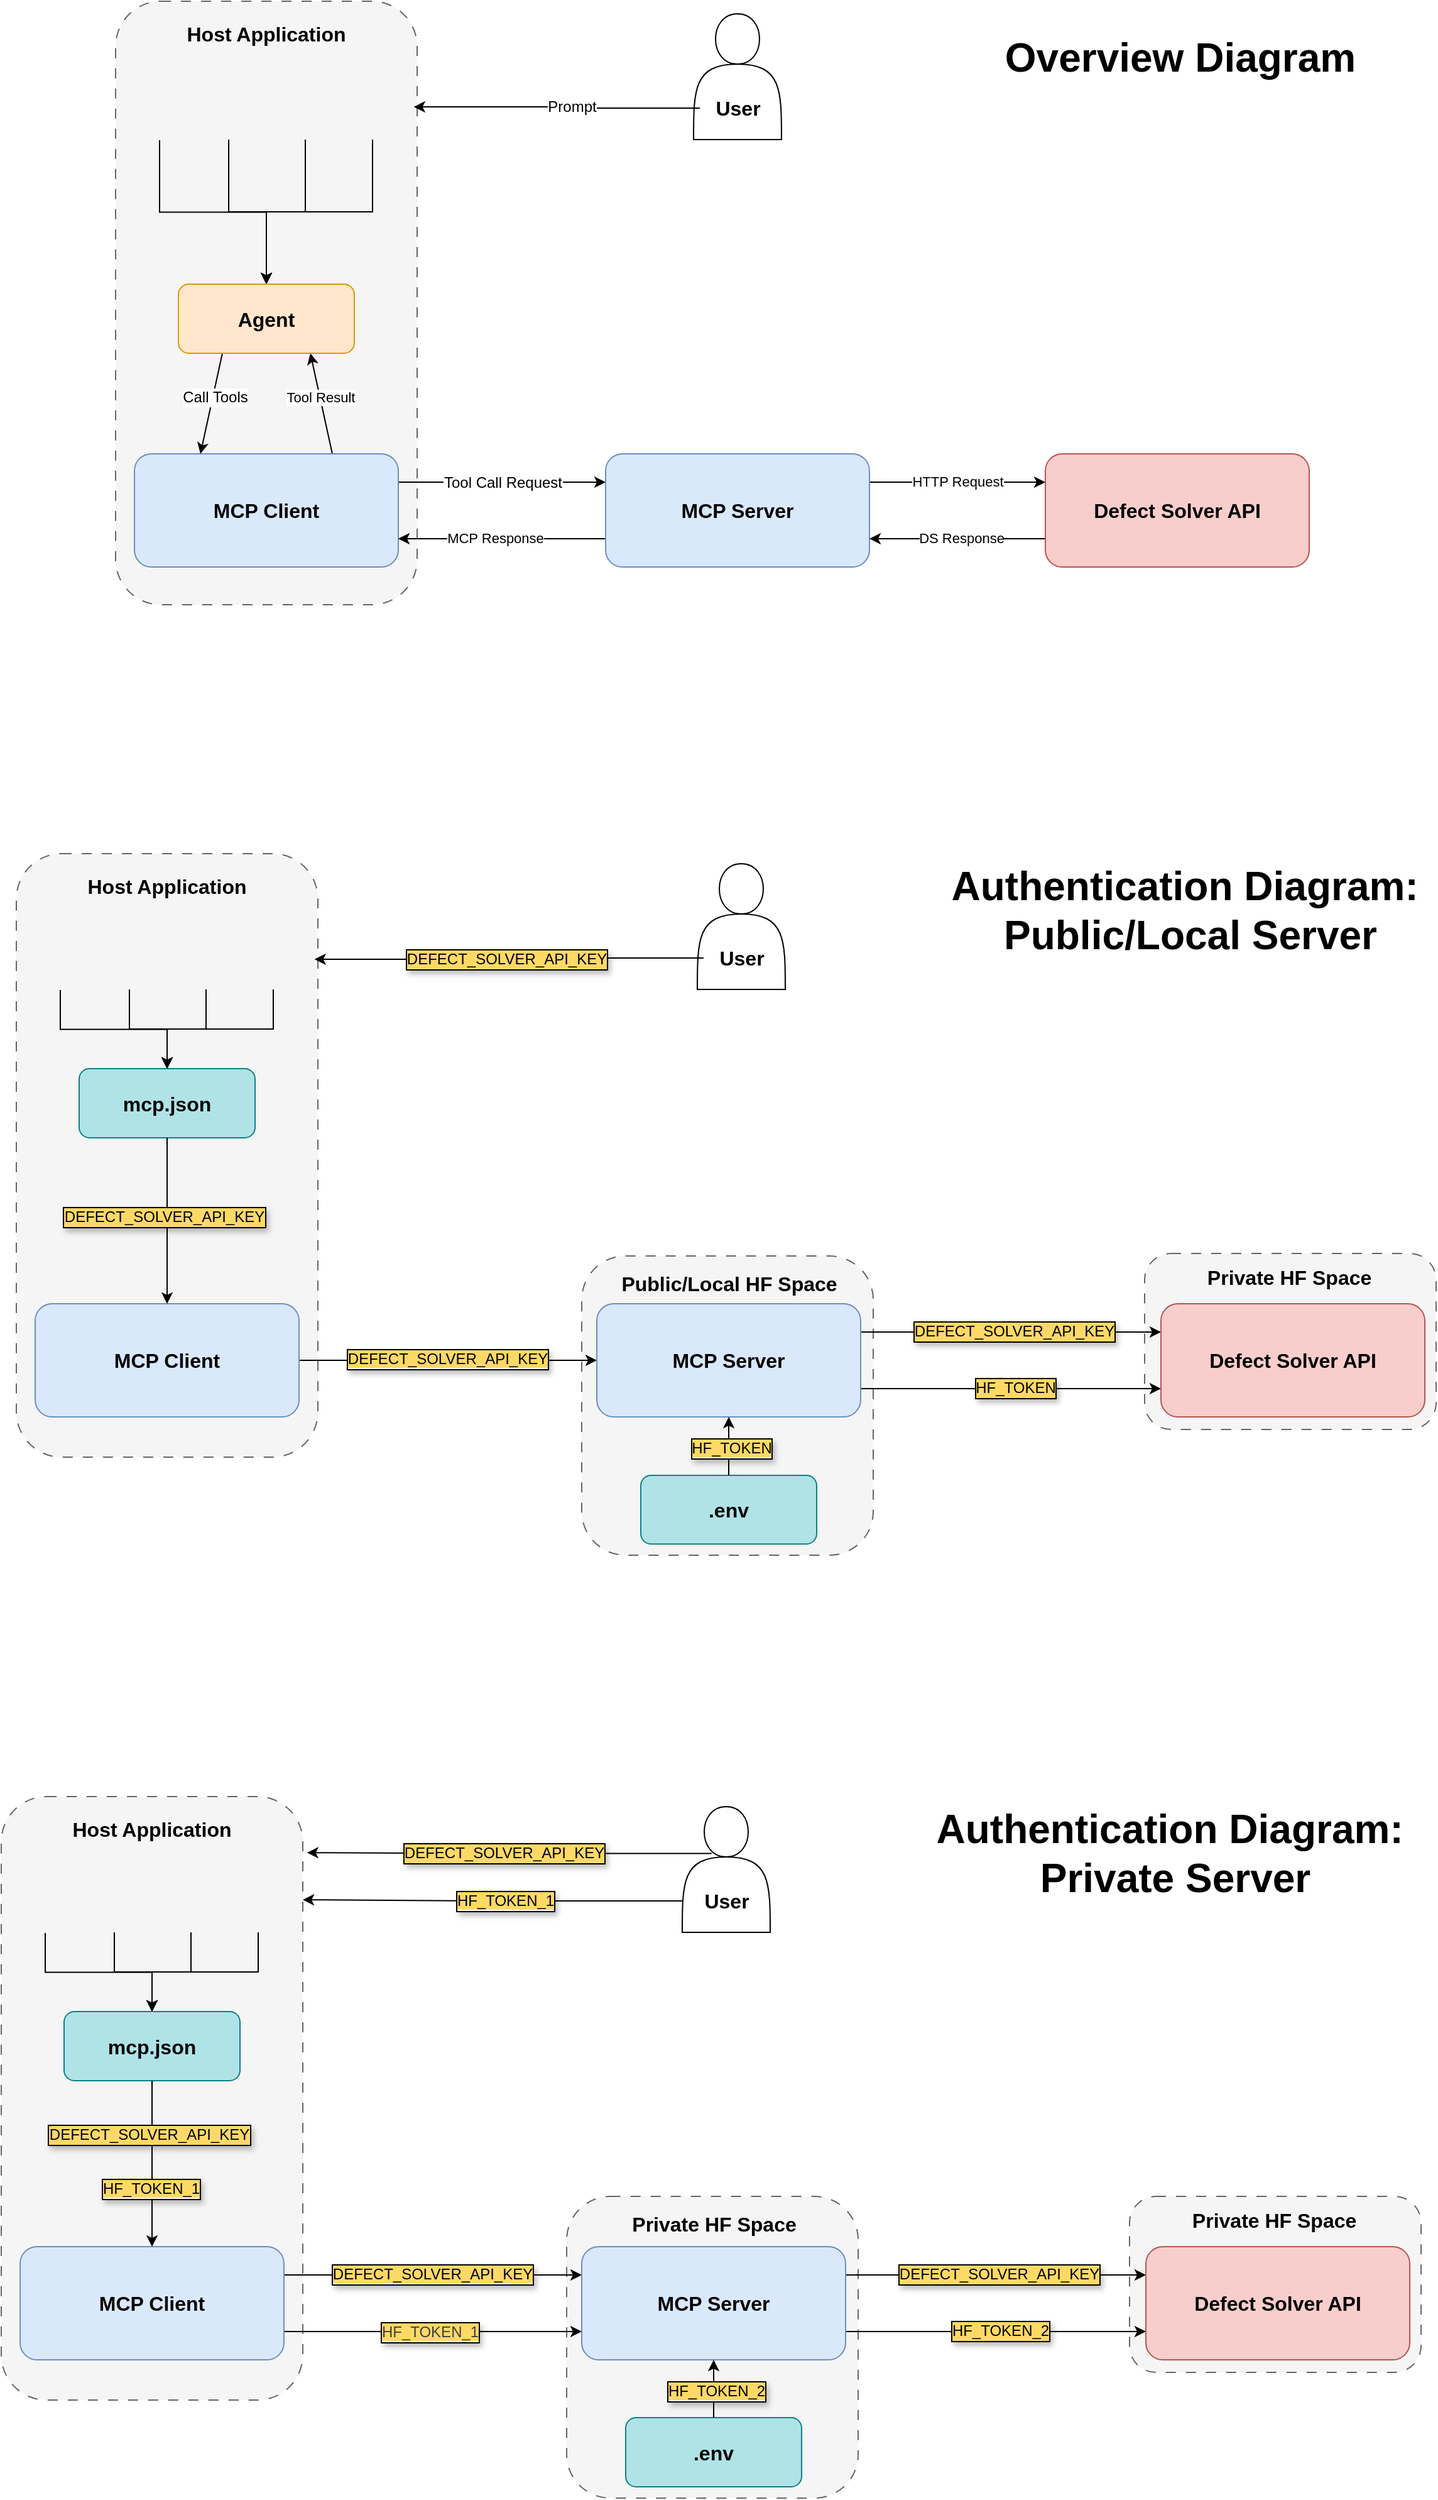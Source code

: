 <mxfile>
    <diagram name="diagrams" id="KkIUwzJUt7jI7OvIfWEn">
        <mxGraphModel dx="1822" dy="951" grid="1" gridSize="10" guides="1" tooltips="1" connect="1" arrows="1" fold="1" page="1" pageScale="1" pageWidth="1169" pageHeight="1654" math="0" shadow="0">
            <root>
                <mxCell id="0"/>
                <mxCell id="1" parent="0"/>
                <mxCell id="kWsxFJqBNulunxzT2DrX-95" value="" style="group" parent="1" vertex="1" connectable="0">
                    <mxGeometry x="930" y="1008" width="232" height="140" as="geometry"/>
                </mxCell>
                <mxCell id="kWsxFJqBNulunxzT2DrX-96" value="" style="rounded=1;whiteSpace=wrap;html=1;fillColor=#f5f5f5;fontColor=#333333;strokeColor=#666666;dashed=1;dashPattern=8 8;" parent="kWsxFJqBNulunxzT2DrX-95" vertex="1">
                    <mxGeometry width="232" height="140" as="geometry"/>
                </mxCell>
                <mxCell id="kWsxFJqBNulunxzT2DrX-97" value="Private HF Space&amp;nbsp;" style="text;html=1;align=center;verticalAlign=middle;resizable=0;points=[];autosize=1;strokeColor=none;fillColor=none;fontStyle=1;fontSize=16;" parent="kWsxFJqBNulunxzT2DrX-95" vertex="1">
                    <mxGeometry x="42" y="4" width="150" height="30" as="geometry"/>
                </mxCell>
                <mxCell id="kWsxFJqBNulunxzT2DrX-94" value="" style="group" parent="1" vertex="1" connectable="0">
                    <mxGeometry x="482" y="1010" width="232" height="238" as="geometry"/>
                </mxCell>
                <mxCell id="kWsxFJqBNulunxzT2DrX-91" value="" style="rounded=1;whiteSpace=wrap;html=1;fillColor=#f5f5f5;fontColor=#333333;strokeColor=#666666;dashed=1;dashPattern=8 8;" parent="kWsxFJqBNulunxzT2DrX-94" vertex="1">
                    <mxGeometry width="232" height="238" as="geometry"/>
                </mxCell>
                <mxCell id="kWsxFJqBNulunxzT2DrX-93" value="Public/Local HF Space" style="text;html=1;align=center;verticalAlign=middle;resizable=0;points=[];autosize=1;strokeColor=none;fillColor=none;fontStyle=1;fontSize=16;" parent="kWsxFJqBNulunxzT2DrX-94" vertex="1">
                    <mxGeometry x="22" y="6.8" width="190" height="30" as="geometry"/>
                </mxCell>
                <mxCell id="kWsxFJqBNulunxzT2DrX-98" value="&lt;b&gt;&lt;font&gt;.env&lt;/font&gt;&lt;/b&gt;" style="rounded=1;whiteSpace=wrap;html=1;fontSize=16;fillColor=#b0e3e6;strokeColor=#0e8088;" parent="kWsxFJqBNulunxzT2DrX-94" vertex="1">
                    <mxGeometry x="47" y="174.533" width="140" height="54.542" as="geometry"/>
                </mxCell>
                <mxCell id="kWsxFJqBNulunxzT2DrX-41" value="" style="group" parent="1" vertex="1" connectable="0">
                    <mxGeometry x="111" y="12" width="240" height="480" as="geometry"/>
                </mxCell>
                <mxCell id="kWsxFJqBNulunxzT2DrX-6" value="" style="rounded=1;whiteSpace=wrap;html=1;fillColor=#f5f5f5;fontColor=#333333;strokeColor=#666666;dashed=1;dashPattern=8 8;" parent="kWsxFJqBNulunxzT2DrX-41" vertex="1">
                    <mxGeometry width="240" height="480" as="geometry"/>
                </mxCell>
                <mxCell id="kWsxFJqBNulunxzT2DrX-7" value="&lt;b style=&quot;forced-color-adjust: none; color: rgb(0, 0, 0); font-family: Helvetica; font-size: 12px; font-style: normal; font-variant-ligatures: normal; font-variant-caps: normal; letter-spacing: normal; orphans: 2; text-indent: 0px; text-transform: none; widows: 2; word-spacing: 0px; -webkit-text-stroke-width: 0px; white-space: normal; text-decoration-thickness: initial; text-decoration-style: initial; text-decoration-color: initial;&quot;&gt;&lt;font style=&quot;forced-color-adjust: none; font-size: 16px;&quot;&gt;Host Application&lt;/font&gt;&lt;/b&gt;" style="text;whiteSpace=wrap;html=1;align=center;" parent="kWsxFJqBNulunxzT2DrX-41" vertex="1">
                    <mxGeometry x="40" y="10" width="160" height="40" as="geometry"/>
                </mxCell>
                <mxCell id="kWsxFJqBNulunxzT2DrX-29" style="edgeStyle=orthogonalEdgeStyle;rounded=0;orthogonalLoop=1;jettySize=auto;html=1;exitX=1;exitY=0.25;exitDx=0;exitDy=0;entryX=0;entryY=0.25;entryDx=0;entryDy=0;" parent="1" source="kWsxFJqBNulunxzT2DrX-1" target="kWsxFJqBNulunxzT2DrX-4" edge="1">
                    <mxGeometry relative="1" as="geometry">
                        <mxPoint x="335" y="417" as="sourcePoint"/>
                        <mxPoint x="500" y="417" as="targetPoint"/>
                    </mxGeometry>
                </mxCell>
                <mxCell id="kWsxFJqBNulunxzT2DrX-30" value="Tool Call Request" style="edgeLabel;html=1;align=center;verticalAlign=middle;resizable=0;points=[];fontSize=12;" parent="kWsxFJqBNulunxzT2DrX-29" vertex="1" connectable="0">
                    <mxGeometry x="-0.386" relative="1" as="geometry">
                        <mxPoint x="32" as="offset"/>
                    </mxGeometry>
                </mxCell>
                <mxCell id="kWsxFJqBNulunxzT2DrX-44" style="rounded=0;orthogonalLoop=1;jettySize=auto;html=1;exitX=0.75;exitY=0;exitDx=0;exitDy=0;entryX=0.75;entryY=1;entryDx=0;entryDy=0;" parent="1" source="kWsxFJqBNulunxzT2DrX-1" target="kWsxFJqBNulunxzT2DrX-17" edge="1">
                    <mxGeometry relative="1" as="geometry"/>
                </mxCell>
                <mxCell id="kWsxFJqBNulunxzT2DrX-45" value="Tool Result" style="edgeLabel;html=1;align=center;verticalAlign=middle;resizable=0;points=[];" parent="kWsxFJqBNulunxzT2DrX-44" vertex="1" connectable="0">
                    <mxGeometry x="0.126" relative="1" as="geometry">
                        <mxPoint as="offset"/>
                    </mxGeometry>
                </mxCell>
                <mxCell id="kWsxFJqBNulunxzT2DrX-1" value="&lt;b&gt;&lt;font&gt;MCP Client&lt;/font&gt;&lt;/b&gt;" style="rounded=1;whiteSpace=wrap;html=1;fontSize=16;fillColor=#dae8fc;strokeColor=#6c8ebf;" parent="1" vertex="1">
                    <mxGeometry x="126" y="372" width="210" height="90" as="geometry"/>
                </mxCell>
                <mxCell id="kWsxFJqBNulunxzT2DrX-31" style="edgeStyle=orthogonalEdgeStyle;rounded=0;orthogonalLoop=1;jettySize=auto;html=1;exitX=1;exitY=0.25;exitDx=0;exitDy=0;entryX=0;entryY=0.25;entryDx=0;entryDy=0;" parent="1" source="kWsxFJqBNulunxzT2DrX-4" target="kWsxFJqBNulunxzT2DrX-5" edge="1">
                    <mxGeometry relative="1" as="geometry"/>
                </mxCell>
                <mxCell id="kWsxFJqBNulunxzT2DrX-32" value="HTTP Request" style="edgeLabel;html=1;align=center;verticalAlign=middle;resizable=0;points=[];" parent="kWsxFJqBNulunxzT2DrX-31" vertex="1" connectable="0">
                    <mxGeometry x="-0.42" y="-3" relative="1" as="geometry">
                        <mxPoint x="29" y="-4" as="offset"/>
                    </mxGeometry>
                </mxCell>
                <mxCell id="kWsxFJqBNulunxzT2DrX-35" style="edgeStyle=orthogonalEdgeStyle;rounded=0;orthogonalLoop=1;jettySize=auto;html=1;exitX=0;exitY=0.75;exitDx=0;exitDy=0;entryX=1;entryY=0.75;entryDx=0;entryDy=0;" parent="1" source="kWsxFJqBNulunxzT2DrX-4" target="kWsxFJqBNulunxzT2DrX-1" edge="1">
                    <mxGeometry relative="1" as="geometry"/>
                </mxCell>
                <mxCell id="kWsxFJqBNulunxzT2DrX-36" value="MCP Response" style="edgeLabel;html=1;align=center;verticalAlign=middle;resizable=0;points=[];" parent="kWsxFJqBNulunxzT2DrX-35" vertex="1" connectable="0">
                    <mxGeometry x="0.402" y="-1" relative="1" as="geometry">
                        <mxPoint x="27" as="offset"/>
                    </mxGeometry>
                </mxCell>
                <mxCell id="kWsxFJqBNulunxzT2DrX-4" value="&lt;font&gt;&lt;b&gt;MCP Server&lt;/b&gt;&lt;/font&gt;" style="rounded=1;whiteSpace=wrap;html=1;fontSize=16;fillColor=#dae8fc;strokeColor=#6c8ebf;" parent="1" vertex="1">
                    <mxGeometry x="501" y="372" width="210" height="90" as="geometry"/>
                </mxCell>
                <mxCell id="kWsxFJqBNulunxzT2DrX-33" style="edgeStyle=orthogonalEdgeStyle;rounded=0;orthogonalLoop=1;jettySize=auto;html=1;exitX=0;exitY=0.75;exitDx=0;exitDy=0;entryX=1;entryY=0.75;entryDx=0;entryDy=0;" parent="1" source="kWsxFJqBNulunxzT2DrX-5" target="kWsxFJqBNulunxzT2DrX-4" edge="1">
                    <mxGeometry relative="1" as="geometry"/>
                </mxCell>
                <mxCell id="kWsxFJqBNulunxzT2DrX-34" value="DS Response" style="edgeLabel;html=1;align=center;verticalAlign=middle;resizable=0;points=[];" parent="kWsxFJqBNulunxzT2DrX-33" vertex="1" connectable="0">
                    <mxGeometry x="0.422" y="2" relative="1" as="geometry">
                        <mxPoint x="32" y="-3" as="offset"/>
                    </mxGeometry>
                </mxCell>
                <mxCell id="kWsxFJqBNulunxzT2DrX-5" value="&lt;font&gt;&lt;b&gt;Defect Solver API&lt;/b&gt;&lt;/font&gt;" style="rounded=1;whiteSpace=wrap;html=1;fontSize=16;fillColor=#f8cecc;strokeColor=#b85450;" parent="1" vertex="1">
                    <mxGeometry x="851" y="372" width="210" height="90" as="geometry"/>
                </mxCell>
                <mxCell id="kWsxFJqBNulunxzT2DrX-26" style="edgeStyle=orthogonalEdgeStyle;rounded=0;orthogonalLoop=1;jettySize=auto;html=1;entryX=0.5;entryY=0;entryDx=0;entryDy=0;" parent="1" source="kWsxFJqBNulunxzT2DrX-8" target="kWsxFJqBNulunxzT2DrX-17" edge="1">
                    <mxGeometry relative="1" as="geometry"/>
                </mxCell>
                <mxCell id="kWsxFJqBNulunxzT2DrX-8" value="" style="shape=image;verticalLabelPosition=bottom;labelBackgroundColor=default;verticalAlign=top;aspect=fixed;imageAspect=0;image=https://upload.wikimedia.org/wikipedia/commons/thumb/9/9a/Visual_Studio_Code_1.35_icon.svg/1200px-Visual_Studio_Code_1.35_icon.svg.png;" parent="1" vertex="1">
                    <mxGeometry x="181" y="82" width="40" height="40" as="geometry"/>
                </mxCell>
                <mxCell id="kWsxFJqBNulunxzT2DrX-25" style="edgeStyle=orthogonalEdgeStyle;rounded=0;orthogonalLoop=1;jettySize=auto;html=1;exitX=0.5;exitY=1;exitDx=0;exitDy=0;entryX=0.5;entryY=0;entryDx=0;entryDy=0;" parent="1" source="kWsxFJqBNulunxzT2DrX-10" target="kWsxFJqBNulunxzT2DrX-17" edge="1">
                    <mxGeometry relative="1" as="geometry"/>
                </mxCell>
                <mxCell id="kWsxFJqBNulunxzT2DrX-10" value="" style="shape=image;verticalLabelPosition=bottom;labelBackgroundColor=default;verticalAlign=top;aspect=fixed;imageAspect=0;image=https://uxwing.com/wp-content/themes/uxwing/download/brands-and-social-media/claude-ai-icon.png;" parent="1" vertex="1">
                    <mxGeometry x="241" y="80" width="42" height="42" as="geometry"/>
                </mxCell>
                <mxCell id="kWsxFJqBNulunxzT2DrX-24" style="edgeStyle=orthogonalEdgeStyle;rounded=0;orthogonalLoop=1;jettySize=auto;html=1;exitX=0.5;exitY=1;exitDx=0;exitDy=0;" parent="1" source="kWsxFJqBNulunxzT2DrX-11" target="kWsxFJqBNulunxzT2DrX-17" edge="1">
                    <mxGeometry relative="1" as="geometry"/>
                </mxCell>
                <mxCell id="kWsxFJqBNulunxzT2DrX-11" value="" style="shape=image;verticalLabelPosition=bottom;labelBackgroundColor=default;verticalAlign=top;aspect=fixed;imageAspect=0;image=https://upload.wikimedia.org/wikipedia/commons/thumb/9/9c/IntelliJ_IDEA_Icon.svg/800px-IntelliJ_IDEA_Icon.svg.png;" parent="1" vertex="1">
                    <mxGeometry x="126" y="82.5" width="40" height="40" as="geometry"/>
                </mxCell>
                <mxCell id="kWsxFJqBNulunxzT2DrX-23" style="edgeStyle=orthogonalEdgeStyle;rounded=0;orthogonalLoop=1;jettySize=auto;html=1;exitX=0.5;exitY=1;exitDx=0;exitDy=0;entryX=0.5;entryY=0;entryDx=0;entryDy=0;" parent="1" source="kWsxFJqBNulunxzT2DrX-15" target="kWsxFJqBNulunxzT2DrX-17" edge="1">
                    <mxGeometry relative="1" as="geometry"/>
                </mxCell>
                <mxCell id="kWsxFJqBNulunxzT2DrX-15" value="" style="shape=image;verticalLabelPosition=bottom;labelBackgroundColor=default;verticalAlign=top;aspect=fixed;imageAspect=0;image=https://windsurf.com/favicon_270.png;" parent="1" vertex="1">
                    <mxGeometry x="293" y="77" width="45" height="45" as="geometry"/>
                </mxCell>
                <mxCell id="kWsxFJqBNulunxzT2DrX-27" style="rounded=0;orthogonalLoop=1;jettySize=auto;html=1;exitX=0.25;exitY=1;exitDx=0;exitDy=0;entryX=0.25;entryY=0;entryDx=0;entryDy=0;" parent="1" source="kWsxFJqBNulunxzT2DrX-17" target="kWsxFJqBNulunxzT2DrX-1" edge="1">
                    <mxGeometry relative="1" as="geometry">
                        <mxPoint x="198" y="292" as="sourcePoint"/>
                        <mxPoint x="198" y="372" as="targetPoint"/>
                    </mxGeometry>
                </mxCell>
                <mxCell id="kWsxFJqBNulunxzT2DrX-28" value="Call Tools" style="edgeLabel;html=1;align=center;verticalAlign=middle;resizable=0;points=[];fontSize=12;" parent="kWsxFJqBNulunxzT2DrX-27" vertex="1" connectable="0">
                    <mxGeometry x="-0.192" y="2" relative="1" as="geometry">
                        <mxPoint x="-1" y="2" as="offset"/>
                    </mxGeometry>
                </mxCell>
                <mxCell id="kWsxFJqBNulunxzT2DrX-17" value="&lt;b&gt;&lt;font&gt;Agent&lt;/font&gt;&lt;/b&gt;" style="rounded=1;whiteSpace=wrap;html=1;fontSize=16;fillColor=#ffe6cc;strokeColor=#d79b00;" parent="1" vertex="1">
                    <mxGeometry x="161" y="237" width="140" height="55" as="geometry"/>
                </mxCell>
                <mxCell id="kWsxFJqBNulunxzT2DrX-40" value="" style="group" parent="1" vertex="1" connectable="0">
                    <mxGeometry x="571" y="22" width="70" height="100" as="geometry"/>
                </mxCell>
                <mxCell id="kWsxFJqBNulunxzT2DrX-16" value="" style="shape=actor;whiteSpace=wrap;html=1;" parent="kWsxFJqBNulunxzT2DrX-40" vertex="1">
                    <mxGeometry width="70" height="100" as="geometry"/>
                </mxCell>
                <mxCell id="kWsxFJqBNulunxzT2DrX-37" value="User" style="text;html=1;align=center;verticalAlign=middle;resizable=0;points=[];autosize=1;strokeColor=none;fillColor=none;fontSize=16;fontStyle=1" parent="kWsxFJqBNulunxzT2DrX-40" vertex="1">
                    <mxGeometry x="5" y="60" width="60" height="30" as="geometry"/>
                </mxCell>
                <mxCell id="kWsxFJqBNulunxzT2DrX-42" style="edgeStyle=orthogonalEdgeStyle;rounded=0;orthogonalLoop=1;jettySize=auto;html=1;entryX=0.989;entryY=0.175;entryDx=0;entryDy=0;entryPerimeter=0;" parent="1" source="kWsxFJqBNulunxzT2DrX-37" target="kWsxFJqBNulunxzT2DrX-6" edge="1">
                    <mxGeometry relative="1" as="geometry"/>
                </mxCell>
                <mxCell id="kWsxFJqBNulunxzT2DrX-43" value="Prompt" style="edgeLabel;html=1;align=center;verticalAlign=middle;resizable=0;points=[];fontSize=12;" parent="kWsxFJqBNulunxzT2DrX-42" vertex="1" connectable="0">
                    <mxGeometry x="0.354" y="1" relative="1" as="geometry">
                        <mxPoint x="52" y="-1" as="offset"/>
                    </mxGeometry>
                </mxCell>
                <mxCell id="kWsxFJqBNulunxzT2DrX-48" value="&lt;span style=&quot;font-size: 32px;&quot;&gt;Overview Diagram&lt;/span&gt;" style="text;html=1;align=center;verticalAlign=middle;resizable=0;points=[];autosize=1;fontStyle=1;" parent="1" vertex="1">
                    <mxGeometry x="813" y="32" width="290" height="50" as="geometry"/>
                </mxCell>
                <mxCell id="kWsxFJqBNulunxzT2DrX-49" value="&lt;span style=&quot;font-size: 32px;&quot;&gt;Authentication&amp;nbsp;&lt;/span&gt;&lt;span style=&quot;font-size: 32px; background-color: transparent; color: light-dark(rgb(0, 0, 0), rgb(255, 255, 255));&quot;&gt;Diagram:&amp;nbsp;&lt;/span&gt;&lt;div&gt;&lt;span style=&quot;font-size: 32px; background-color: transparent; color: light-dark(rgb(0, 0, 0), rgb(255, 255, 255));&quot;&gt;Public/Local Server&lt;/span&gt;&lt;/div&gt;" style="text;html=1;align=center;verticalAlign=middle;resizable=0;points=[];autosize=1;fontStyle=1;" parent="1" vertex="1">
                    <mxGeometry x="781" y="690" width="370" height="90" as="geometry"/>
                </mxCell>
                <mxCell id="kWsxFJqBNulunxzT2DrX-50" value="" style="group;labelBorderColor=none;" parent="1" vertex="1" connectable="0">
                    <mxGeometry x="32" y="690" width="240" height="480" as="geometry"/>
                </mxCell>
                <mxCell id="kWsxFJqBNulunxzT2DrX-51" value="" style="rounded=1;whiteSpace=wrap;html=1;fillColor=#f5f5f5;fontColor=#333333;strokeColor=#666666;dashed=1;dashPattern=8 8;" parent="kWsxFJqBNulunxzT2DrX-50" vertex="1">
                    <mxGeometry width="240" height="480" as="geometry"/>
                </mxCell>
                <mxCell id="kWsxFJqBNulunxzT2DrX-52" value="&lt;b style=&quot;forced-color-adjust: none; color: rgb(0, 0, 0); font-family: Helvetica; font-size: 12px; font-style: normal; font-variant-ligatures: normal; font-variant-caps: normal; letter-spacing: normal; orphans: 2; text-indent: 0px; text-transform: none; widows: 2; word-spacing: 0px; -webkit-text-stroke-width: 0px; white-space: normal; text-decoration-thickness: initial; text-decoration-style: initial; text-decoration-color: initial;&quot;&gt;&lt;font style=&quot;forced-color-adjust: none; font-size: 16px;&quot;&gt;Host Application&lt;/font&gt;&lt;/b&gt;" style="text;whiteSpace=wrap;html=1;align=center;" parent="kWsxFJqBNulunxzT2DrX-50" vertex="1">
                    <mxGeometry x="40" y="10" width="160" height="40" as="geometry"/>
                </mxCell>
                <mxCell id="kWsxFJqBNulunxzT2DrX-76" value="&lt;b&gt;&lt;font&gt;mcp.json&lt;/font&gt;&lt;/b&gt;" style="rounded=1;whiteSpace=wrap;html=1;fontSize=16;fillColor=#b0e3e6;strokeColor=#0e8088;" parent="kWsxFJqBNulunxzT2DrX-50" vertex="1">
                    <mxGeometry x="50" y="171" width="140" height="55" as="geometry"/>
                </mxCell>
                <mxCell id="kWsxFJqBNulunxzT2DrX-84" style="edgeStyle=orthogonalEdgeStyle;rounded=0;orthogonalLoop=1;jettySize=auto;html=1;exitX=1;exitY=0.5;exitDx=0;exitDy=0;entryX=0;entryY=0.5;entryDx=0;entryDy=0;" parent="1" source="kWsxFJqBNulunxzT2DrX-57" target="kWsxFJqBNulunxzT2DrX-62" edge="1">
                    <mxGeometry relative="1" as="geometry"/>
                </mxCell>
                <mxCell id="kWsxFJqBNulunxzT2DrX-85" value="&lt;span style=&quot;font-size: 12px; background-color: rgb(255, 217, 102);&quot;&gt;DEFECT_SOLVER_API_KEY&lt;/span&gt;" style="edgeLabel;html=1;align=center;verticalAlign=middle;resizable=0;points=[];labelBorderColor=default;textShadow=1;" parent="kWsxFJqBNulunxzT2DrX-84" vertex="1" connectable="0">
                    <mxGeometry x="-0.081" y="-1" relative="1" as="geometry">
                        <mxPoint x="9" y="-2" as="offset"/>
                    </mxGeometry>
                </mxCell>
                <mxCell id="kWsxFJqBNulunxzT2DrX-57" value="&lt;b&gt;&lt;font&gt;MCP Client&lt;/font&gt;&lt;/b&gt;" style="rounded=1;whiteSpace=wrap;html=1;fontSize=16;fillColor=#dae8fc;strokeColor=#6c8ebf;" parent="1" vertex="1">
                    <mxGeometry x="47" y="1048" width="210" height="90" as="geometry"/>
                </mxCell>
                <mxCell id="kWsxFJqBNulunxzT2DrX-86" style="edgeStyle=orthogonalEdgeStyle;rounded=0;orthogonalLoop=1;jettySize=auto;html=1;exitX=1;exitY=0.25;exitDx=0;exitDy=0;entryX=0;entryY=0.25;entryDx=0;entryDy=0;" parent="1" source="kWsxFJqBNulunxzT2DrX-62" target="kWsxFJqBNulunxzT2DrX-65" edge="1">
                    <mxGeometry relative="1" as="geometry"/>
                </mxCell>
                <mxCell id="kWsxFJqBNulunxzT2DrX-90" value="DEFECT_SOLVER_API_KEY" style="edgeLabel;html=1;align=center;verticalAlign=middle;resizable=0;points=[];fontSize=12;labelBorderColor=default;textShadow=1;labelBackgroundColor=#FFD966;" parent="kWsxFJqBNulunxzT2DrX-86" vertex="1" connectable="0">
                    <mxGeometry x="-0.181" y="1" relative="1" as="geometry">
                        <mxPoint x="24" as="offset"/>
                    </mxGeometry>
                </mxCell>
                <mxCell id="kWsxFJqBNulunxzT2DrX-87" style="edgeStyle=orthogonalEdgeStyle;rounded=0;orthogonalLoop=1;jettySize=auto;html=1;exitX=1;exitY=0.75;exitDx=0;exitDy=0;entryX=0;entryY=0.75;entryDx=0;entryDy=0;" parent="1" source="kWsxFJqBNulunxzT2DrX-62" target="kWsxFJqBNulunxzT2DrX-65" edge="1">
                    <mxGeometry relative="1" as="geometry"/>
                </mxCell>
                <mxCell id="kWsxFJqBNulunxzT2DrX-89" value="HF_TOKEN" style="edgeLabel;html=1;align=center;verticalAlign=middle;resizable=0;points=[];fontSize=12;labelBorderColor=default;textShadow=1;labelBackgroundColor=#FFD966;" parent="kWsxFJqBNulunxzT2DrX-87" vertex="1" connectable="0">
                    <mxGeometry x="-0.168" y="1" relative="1" as="geometry">
                        <mxPoint x="23" as="offset"/>
                    </mxGeometry>
                </mxCell>
                <mxCell id="kWsxFJqBNulunxzT2DrX-62" value="&lt;font&gt;&lt;span&gt;MCP Server&lt;/span&gt;&lt;/font&gt;" style="rounded=1;whiteSpace=wrap;html=1;fontSize=16;fillColor=#dae8fc;strokeColor=#6c8ebf;fontStyle=1" parent="1" vertex="1">
                    <mxGeometry x="494" y="1048" width="210" height="90" as="geometry"/>
                </mxCell>
                <mxCell id="kWsxFJqBNulunxzT2DrX-65" value="&lt;font&gt;&lt;b&gt;Defect Solver API&lt;/b&gt;&lt;/font&gt;" style="rounded=1;whiteSpace=wrap;html=1;fontSize=16;fillColor=#f8cecc;strokeColor=#b85450;" parent="1" vertex="1">
                    <mxGeometry x="943" y="1048" width="210" height="90" as="geometry"/>
                </mxCell>
                <mxCell id="kWsxFJqBNulunxzT2DrX-66" style="edgeStyle=orthogonalEdgeStyle;rounded=0;orthogonalLoop=1;jettySize=auto;html=1;entryX=0.5;entryY=0;entryDx=0;entryDy=0;" parent="1" source="kWsxFJqBNulunxzT2DrX-67" target="kWsxFJqBNulunxzT2DrX-76" edge="1">
                    <mxGeometry relative="1" as="geometry"/>
                </mxCell>
                <mxCell id="kWsxFJqBNulunxzT2DrX-67" value="" style="shape=image;verticalLabelPosition=bottom;labelBackgroundColor=default;verticalAlign=top;aspect=fixed;imageAspect=0;image=https://upload.wikimedia.org/wikipedia/commons/thumb/9/9a/Visual_Studio_Code_1.35_icon.svg/1200px-Visual_Studio_Code_1.35_icon.svg.png;" parent="1" vertex="1">
                    <mxGeometry x="102" y="758" width="40" height="40" as="geometry"/>
                </mxCell>
                <mxCell id="kWsxFJqBNulunxzT2DrX-68" style="edgeStyle=orthogonalEdgeStyle;rounded=0;orthogonalLoop=1;jettySize=auto;html=1;exitX=0.5;exitY=1;exitDx=0;exitDy=0;entryX=0.5;entryY=0;entryDx=0;entryDy=0;" parent="1" source="kWsxFJqBNulunxzT2DrX-69" target="kWsxFJqBNulunxzT2DrX-76" edge="1">
                    <mxGeometry relative="1" as="geometry"/>
                </mxCell>
                <mxCell id="kWsxFJqBNulunxzT2DrX-69" value="" style="shape=image;verticalLabelPosition=bottom;labelBackgroundColor=default;verticalAlign=top;aspect=fixed;imageAspect=0;image=https://uxwing.com/wp-content/themes/uxwing/download/brands-and-social-media/claude-ai-icon.png;" parent="1" vertex="1">
                    <mxGeometry x="162" y="756" width="42" height="42" as="geometry"/>
                </mxCell>
                <mxCell id="kWsxFJqBNulunxzT2DrX-70" style="edgeStyle=orthogonalEdgeStyle;rounded=0;orthogonalLoop=1;jettySize=auto;html=1;exitX=0.5;exitY=1;exitDx=0;exitDy=0;" parent="1" source="kWsxFJqBNulunxzT2DrX-71" target="kWsxFJqBNulunxzT2DrX-76" edge="1">
                    <mxGeometry relative="1" as="geometry"/>
                </mxCell>
                <mxCell id="kWsxFJqBNulunxzT2DrX-71" value="" style="shape=image;verticalLabelPosition=bottom;labelBackgroundColor=default;verticalAlign=top;aspect=fixed;imageAspect=0;image=https://upload.wikimedia.org/wikipedia/commons/thumb/9/9c/IntelliJ_IDEA_Icon.svg/800px-IntelliJ_IDEA_Icon.svg.png;" parent="1" vertex="1">
                    <mxGeometry x="47" y="758.5" width="40" height="40" as="geometry"/>
                </mxCell>
                <mxCell id="kWsxFJqBNulunxzT2DrX-72" style="edgeStyle=orthogonalEdgeStyle;rounded=0;orthogonalLoop=1;jettySize=auto;html=1;exitX=0.5;exitY=1;exitDx=0;exitDy=0;entryX=0.5;entryY=0;entryDx=0;entryDy=0;" parent="1" source="kWsxFJqBNulunxzT2DrX-73" target="kWsxFJqBNulunxzT2DrX-76" edge="1">
                    <mxGeometry relative="1" as="geometry"/>
                </mxCell>
                <mxCell id="kWsxFJqBNulunxzT2DrX-73" value="" style="shape=image;verticalLabelPosition=bottom;labelBackgroundColor=default;verticalAlign=top;aspect=fixed;imageAspect=0;image=https://windsurf.com/favicon_270.png;" parent="1" vertex="1">
                    <mxGeometry x="214" y="753" width="45" height="45" as="geometry"/>
                </mxCell>
                <mxCell id="kWsxFJqBNulunxzT2DrX-77" value="" style="group" parent="1" vertex="1" connectable="0">
                    <mxGeometry x="574" y="698" width="70" height="100" as="geometry"/>
                </mxCell>
                <mxCell id="kWsxFJqBNulunxzT2DrX-78" value="" style="shape=actor;whiteSpace=wrap;html=1;" parent="kWsxFJqBNulunxzT2DrX-77" vertex="1">
                    <mxGeometry width="70" height="100" as="geometry"/>
                </mxCell>
                <mxCell id="kWsxFJqBNulunxzT2DrX-79" value="User" style="text;html=1;align=center;verticalAlign=middle;resizable=0;points=[];autosize=1;strokeColor=none;fillColor=none;fontSize=16;fontStyle=1" parent="kWsxFJqBNulunxzT2DrX-77" vertex="1">
                    <mxGeometry x="5" y="60" width="60" height="30" as="geometry"/>
                </mxCell>
                <mxCell id="kWsxFJqBNulunxzT2DrX-80" style="edgeStyle=orthogonalEdgeStyle;rounded=0;orthogonalLoop=1;jettySize=auto;html=1;entryX=0.989;entryY=0.175;entryDx=0;entryDy=0;entryPerimeter=0;" parent="1" source="kWsxFJqBNulunxzT2DrX-79" target="kWsxFJqBNulunxzT2DrX-51" edge="1">
                    <mxGeometry relative="1" as="geometry"/>
                </mxCell>
                <mxCell id="kWsxFJqBNulunxzT2DrX-81" value="DEFECT_SOLVER_API_KEY" style="edgeLabel;html=1;align=center;verticalAlign=middle;resizable=0;points=[];fontSize=12;labelBackgroundColor=#FFD966;textShadow=1;labelBorderColor=default;" parent="kWsxFJqBNulunxzT2DrX-80" vertex="1" connectable="0">
                    <mxGeometry x="0.354" y="1" relative="1" as="geometry">
                        <mxPoint x="52" y="-1" as="offset"/>
                    </mxGeometry>
                </mxCell>
                <mxCell id="kWsxFJqBNulunxzT2DrX-82" style="edgeStyle=orthogonalEdgeStyle;rounded=0;orthogonalLoop=1;jettySize=auto;html=1;exitX=0.5;exitY=1;exitDx=0;exitDy=0;" parent="1" source="kWsxFJqBNulunxzT2DrX-76" target="kWsxFJqBNulunxzT2DrX-57" edge="1">
                    <mxGeometry relative="1" as="geometry"/>
                </mxCell>
                <mxCell id="kWsxFJqBNulunxzT2DrX-83" value="&lt;div&gt;&lt;span style=&quot;color: light-dark(rgb(0, 0, 0), rgb(255, 255, 255));&quot;&gt;DEFECT_SOLVER_API_KEY&lt;/span&gt;&lt;/div&gt;" style="edgeLabel;html=1;align=center;verticalAlign=middle;resizable=0;points=[];fontSize=12;labelBorderColor=default;whiteSpace=wrap;labelBackgroundColor=#FFD966;textShadow=1;" parent="kWsxFJqBNulunxzT2DrX-82" vertex="1" connectable="0">
                    <mxGeometry x="-0.29" y="-2" relative="1" as="geometry">
                        <mxPoint y="16" as="offset"/>
                    </mxGeometry>
                </mxCell>
                <mxCell id="kWsxFJqBNulunxzT2DrX-99" style="edgeStyle=orthogonalEdgeStyle;rounded=0;orthogonalLoop=1;jettySize=auto;html=1;exitX=0.5;exitY=0;exitDx=0;exitDy=0;entryX=0.5;entryY=1;entryDx=0;entryDy=0;" parent="1" source="kWsxFJqBNulunxzT2DrX-98" target="kWsxFJqBNulunxzT2DrX-62" edge="1">
                    <mxGeometry relative="1" as="geometry"/>
                </mxCell>
                <mxCell id="kWsxFJqBNulunxzT2DrX-100" value="&lt;span style=&quot;font-size: 12px; background-color: rgb(255, 217, 102);&quot;&gt;HF_TOKEN&lt;/span&gt;" style="edgeLabel;html=1;align=center;verticalAlign=middle;resizable=0;points=[];labelBorderColor=default;textShadow=1;" parent="kWsxFJqBNulunxzT2DrX-99" vertex="1" connectable="0">
                    <mxGeometry x="-0.152" y="-2" relative="1" as="geometry">
                        <mxPoint y="-2" as="offset"/>
                    </mxGeometry>
                </mxCell>
                <mxCell id="kWsxFJqBNulunxzT2DrX-101" value="" style="group" parent="1" vertex="1" connectable="0">
                    <mxGeometry x="918" y="1758" width="232" height="140" as="geometry"/>
                </mxCell>
                <mxCell id="kWsxFJqBNulunxzT2DrX-102" value="" style="rounded=1;whiteSpace=wrap;html=1;fillColor=#f5f5f5;fontColor=#333333;strokeColor=#666666;dashed=1;dashPattern=8 8;" parent="kWsxFJqBNulunxzT2DrX-101" vertex="1">
                    <mxGeometry width="232" height="140" as="geometry"/>
                </mxCell>
                <mxCell id="kWsxFJqBNulunxzT2DrX-103" value="Private HF Space&amp;nbsp;" style="text;html=1;align=center;verticalAlign=middle;resizable=0;points=[];autosize=1;strokeColor=none;fillColor=none;fontStyle=1;fontSize=16;" parent="kWsxFJqBNulunxzT2DrX-101" vertex="1">
                    <mxGeometry x="42" y="4" width="150" height="30" as="geometry"/>
                </mxCell>
                <mxCell id="kWsxFJqBNulunxzT2DrX-104" value="" style="group" parent="1" vertex="1" connectable="0">
                    <mxGeometry x="470" y="1758" width="232" height="240" as="geometry"/>
                </mxCell>
                <mxCell id="kWsxFJqBNulunxzT2DrX-105" value="" style="rounded=1;whiteSpace=wrap;html=1;fillColor=#f5f5f5;fontColor=#333333;strokeColor=#666666;dashed=1;dashPattern=8 8;" parent="kWsxFJqBNulunxzT2DrX-104" vertex="1">
                    <mxGeometry width="232" height="240" as="geometry"/>
                </mxCell>
                <mxCell id="kWsxFJqBNulunxzT2DrX-106" value="Private HF Space" style="text;html=1;align=center;verticalAlign=middle;resizable=0;points=[];autosize=1;strokeColor=none;fillColor=none;fontStyle=1;fontSize=16;" parent="kWsxFJqBNulunxzT2DrX-104" vertex="1">
                    <mxGeometry x="42" y="6.857" width="150" height="30" as="geometry"/>
                </mxCell>
                <mxCell id="kWsxFJqBNulunxzT2DrX-107" value="&lt;b&gt;&lt;font&gt;.env&lt;/font&gt;&lt;/b&gt;" style="rounded=1;whiteSpace=wrap;html=1;fontSize=16;fillColor=#b0e3e6;strokeColor=#0e8088;" parent="kWsxFJqBNulunxzT2DrX-104" vertex="1">
                    <mxGeometry x="47" y="176" width="140" height="55" as="geometry"/>
                </mxCell>
                <mxCell id="kWsxFJqBNulunxzT2DrX-108" value="&lt;span style=&quot;font-size: 32px;&quot;&gt;Authentication&amp;nbsp;&lt;/span&gt;&lt;span style=&quot;font-size: 32px; background-color: transparent; color: light-dark(rgb(0, 0, 0), rgb(255, 255, 255));&quot;&gt;Diagram:&amp;nbsp;&lt;/span&gt;&lt;div&gt;&lt;span style=&quot;font-size: 32px; background-color: transparent; color: light-dark(rgb(0, 0, 0), rgb(255, 255, 255));&quot;&gt;Private Server&lt;/span&gt;&lt;/div&gt;" style="text;html=1;align=center;verticalAlign=middle;resizable=0;points=[];autosize=1;fontStyle=1;" parent="1" vertex="1">
                    <mxGeometry x="769" y="1440" width="370" height="90" as="geometry"/>
                </mxCell>
                <mxCell id="kWsxFJqBNulunxzT2DrX-109" value="" style="group;labelBorderColor=none;" parent="1" vertex="1" connectable="0">
                    <mxGeometry x="20" y="1440" width="240" height="480" as="geometry"/>
                </mxCell>
                <mxCell id="kWsxFJqBNulunxzT2DrX-110" value="" style="rounded=1;whiteSpace=wrap;html=1;fillColor=#f5f5f5;fontColor=#333333;strokeColor=#666666;dashed=1;dashPattern=8 8;" parent="kWsxFJqBNulunxzT2DrX-109" vertex="1">
                    <mxGeometry width="240" height="480" as="geometry"/>
                </mxCell>
                <mxCell id="kWsxFJqBNulunxzT2DrX-111" value="&lt;b style=&quot;forced-color-adjust: none; color: rgb(0, 0, 0); font-family: Helvetica; font-size: 12px; font-style: normal; font-variant-ligatures: normal; font-variant-caps: normal; letter-spacing: normal; orphans: 2; text-indent: 0px; text-transform: none; widows: 2; word-spacing: 0px; -webkit-text-stroke-width: 0px; white-space: normal; text-decoration-thickness: initial; text-decoration-style: initial; text-decoration-color: initial;&quot;&gt;&lt;font style=&quot;forced-color-adjust: none; font-size: 16px;&quot;&gt;Host Application&lt;/font&gt;&lt;/b&gt;" style="text;whiteSpace=wrap;html=1;align=center;" parent="kWsxFJqBNulunxzT2DrX-109" vertex="1">
                    <mxGeometry x="40" y="10" width="160" height="40" as="geometry"/>
                </mxCell>
                <mxCell id="kWsxFJqBNulunxzT2DrX-112" value="&lt;b&gt;&lt;font&gt;mcp.json&lt;/font&gt;&lt;/b&gt;" style="rounded=1;whiteSpace=wrap;html=1;fontSize=16;fillColor=#b0e3e6;strokeColor=#0e8088;" parent="kWsxFJqBNulunxzT2DrX-109" vertex="1">
                    <mxGeometry x="50" y="171" width="140" height="55" as="geometry"/>
                </mxCell>
                <mxCell id="kWsxFJqBNulunxzT2DrX-113" style="edgeStyle=orthogonalEdgeStyle;rounded=0;orthogonalLoop=1;jettySize=auto;html=1;exitX=1;exitY=0.25;exitDx=0;exitDy=0;entryX=0;entryY=0.25;entryDx=0;entryDy=0;" parent="1" source="kWsxFJqBNulunxzT2DrX-115" target="kWsxFJqBNulunxzT2DrX-120" edge="1">
                    <mxGeometry relative="1" as="geometry"/>
                </mxCell>
                <mxCell id="kWsxFJqBNulunxzT2DrX-114" value="&lt;span style=&quot;background-color: rgb(255, 217, 102);&quot;&gt;DEFECT_SOLVER_API_KEY&lt;/span&gt;" style="edgeLabel;html=1;align=center;verticalAlign=middle;resizable=0;points=[];labelBorderColor=default;textShadow=1;fontSize=12;" parent="kWsxFJqBNulunxzT2DrX-113" vertex="1" connectable="0">
                    <mxGeometry x="-0.081" y="-1" relative="1" as="geometry">
                        <mxPoint x="9" y="-2" as="offset"/>
                    </mxGeometry>
                </mxCell>
                <mxCell id="2" style="edgeStyle=none;html=1;exitX=1;exitY=0.75;exitDx=0;exitDy=0;entryX=0;entryY=0.75;entryDx=0;entryDy=0;" edge="1" parent="1" source="kWsxFJqBNulunxzT2DrX-115" target="kWsxFJqBNulunxzT2DrX-120">
                    <mxGeometry relative="1" as="geometry"/>
                </mxCell>
                <mxCell id="3" value="&lt;span style=&quot;color: rgb(63, 63, 63); font-size: 12px; background-color: rgb(255, 217, 102);&quot;&gt;HF_TOKEN_1&lt;/span&gt;" style="edgeLabel;html=1;align=center;verticalAlign=middle;resizable=0;points=[];labelBorderColor=default;textShadow=1;" vertex="1" connectable="0" parent="2">
                    <mxGeometry x="-0.279" relative="1" as="geometry">
                        <mxPoint x="30" as="offset"/>
                    </mxGeometry>
                </mxCell>
                <mxCell id="kWsxFJqBNulunxzT2DrX-115" value="&lt;b&gt;&lt;font&gt;MCP Client&lt;/font&gt;&lt;/b&gt;" style="rounded=1;whiteSpace=wrap;html=1;fontSize=16;fillColor=#dae8fc;strokeColor=#6c8ebf;" parent="1" vertex="1">
                    <mxGeometry x="35" y="1798" width="210" height="90" as="geometry"/>
                </mxCell>
                <mxCell id="kWsxFJqBNulunxzT2DrX-116" style="edgeStyle=orthogonalEdgeStyle;rounded=0;orthogonalLoop=1;jettySize=auto;html=1;exitX=1;exitY=0.25;exitDx=0;exitDy=0;entryX=0;entryY=0.25;entryDx=0;entryDy=0;" parent="1" source="kWsxFJqBNulunxzT2DrX-120" target="kWsxFJqBNulunxzT2DrX-121" edge="1">
                    <mxGeometry relative="1" as="geometry"/>
                </mxCell>
                <mxCell id="kWsxFJqBNulunxzT2DrX-117" value="DEFECT_SOLVER_API_KEY" style="edgeLabel;html=1;align=center;verticalAlign=middle;resizable=0;points=[];fontSize=12;labelBorderColor=default;textShadow=1;labelBackgroundColor=#FFD966;" parent="kWsxFJqBNulunxzT2DrX-116" vertex="1" connectable="0">
                    <mxGeometry x="-0.181" y="1" relative="1" as="geometry">
                        <mxPoint x="24" as="offset"/>
                    </mxGeometry>
                </mxCell>
                <mxCell id="kWsxFJqBNulunxzT2DrX-118" style="edgeStyle=orthogonalEdgeStyle;rounded=0;orthogonalLoop=1;jettySize=auto;html=1;exitX=1;exitY=0.75;exitDx=0;exitDy=0;entryX=0;entryY=0.75;entryDx=0;entryDy=0;" parent="1" source="kWsxFJqBNulunxzT2DrX-120" target="kWsxFJqBNulunxzT2DrX-121" edge="1">
                    <mxGeometry relative="1" as="geometry"/>
                </mxCell>
                <mxCell id="kWsxFJqBNulunxzT2DrX-119" value="HF_TOKEN_2" style="edgeLabel;html=1;align=center;verticalAlign=middle;resizable=0;points=[];fontSize=12;labelBorderColor=default;textShadow=1;labelBackgroundColor=#FFD966;" parent="kWsxFJqBNulunxzT2DrX-118" vertex="1" connectable="0">
                    <mxGeometry x="-0.168" y="1" relative="1" as="geometry">
                        <mxPoint x="23" as="offset"/>
                    </mxGeometry>
                </mxCell>
                <mxCell id="kWsxFJqBNulunxzT2DrX-120" value="&lt;font&gt;&lt;span&gt;MCP Server&lt;/span&gt;&lt;/font&gt;" style="rounded=1;whiteSpace=wrap;html=1;fontSize=16;fillColor=#dae8fc;strokeColor=#6c8ebf;fontStyle=1" parent="1" vertex="1">
                    <mxGeometry x="482" y="1798" width="210" height="90" as="geometry"/>
                </mxCell>
                <mxCell id="kWsxFJqBNulunxzT2DrX-121" value="&lt;font&gt;&lt;b&gt;Defect Solver API&lt;/b&gt;&lt;/font&gt;" style="rounded=1;whiteSpace=wrap;html=1;fontSize=16;fillColor=#f8cecc;strokeColor=#b85450;" parent="1" vertex="1">
                    <mxGeometry x="931" y="1798" width="210" height="90" as="geometry"/>
                </mxCell>
                <mxCell id="kWsxFJqBNulunxzT2DrX-122" style="edgeStyle=orthogonalEdgeStyle;rounded=0;orthogonalLoop=1;jettySize=auto;html=1;entryX=0.5;entryY=0;entryDx=0;entryDy=0;" parent="1" source="kWsxFJqBNulunxzT2DrX-123" target="kWsxFJqBNulunxzT2DrX-112" edge="1">
                    <mxGeometry relative="1" as="geometry"/>
                </mxCell>
                <mxCell id="kWsxFJqBNulunxzT2DrX-123" value="" style="shape=image;verticalLabelPosition=bottom;labelBackgroundColor=default;verticalAlign=top;aspect=fixed;imageAspect=0;image=https://upload.wikimedia.org/wikipedia/commons/thumb/9/9a/Visual_Studio_Code_1.35_icon.svg/1200px-Visual_Studio_Code_1.35_icon.svg.png;" parent="1" vertex="1">
                    <mxGeometry x="90" y="1508" width="40" height="40" as="geometry"/>
                </mxCell>
                <mxCell id="kWsxFJqBNulunxzT2DrX-124" style="edgeStyle=orthogonalEdgeStyle;rounded=0;orthogonalLoop=1;jettySize=auto;html=1;exitX=0.5;exitY=1;exitDx=0;exitDy=0;entryX=0.5;entryY=0;entryDx=0;entryDy=0;" parent="1" source="kWsxFJqBNulunxzT2DrX-125" target="kWsxFJqBNulunxzT2DrX-112" edge="1">
                    <mxGeometry relative="1" as="geometry"/>
                </mxCell>
                <mxCell id="kWsxFJqBNulunxzT2DrX-125" value="" style="shape=image;verticalLabelPosition=bottom;labelBackgroundColor=default;verticalAlign=top;aspect=fixed;imageAspect=0;image=https://uxwing.com/wp-content/themes/uxwing/download/brands-and-social-media/claude-ai-icon.png;" parent="1" vertex="1">
                    <mxGeometry x="150" y="1506" width="42" height="42" as="geometry"/>
                </mxCell>
                <mxCell id="kWsxFJqBNulunxzT2DrX-126" style="edgeStyle=orthogonalEdgeStyle;rounded=0;orthogonalLoop=1;jettySize=auto;html=1;exitX=0.5;exitY=1;exitDx=0;exitDy=0;" parent="1" source="kWsxFJqBNulunxzT2DrX-127" target="kWsxFJqBNulunxzT2DrX-112" edge="1">
                    <mxGeometry relative="1" as="geometry"/>
                </mxCell>
                <mxCell id="kWsxFJqBNulunxzT2DrX-127" value="" style="shape=image;verticalLabelPosition=bottom;labelBackgroundColor=default;verticalAlign=top;aspect=fixed;imageAspect=0;image=https://upload.wikimedia.org/wikipedia/commons/thumb/9/9c/IntelliJ_IDEA_Icon.svg/800px-IntelliJ_IDEA_Icon.svg.png;" parent="1" vertex="1">
                    <mxGeometry x="35" y="1508.5" width="40" height="40" as="geometry"/>
                </mxCell>
                <mxCell id="kWsxFJqBNulunxzT2DrX-128" style="edgeStyle=orthogonalEdgeStyle;rounded=0;orthogonalLoop=1;jettySize=auto;html=1;exitX=0.5;exitY=1;exitDx=0;exitDy=0;entryX=0.5;entryY=0;entryDx=0;entryDy=0;" parent="1" source="kWsxFJqBNulunxzT2DrX-129" target="kWsxFJqBNulunxzT2DrX-112" edge="1">
                    <mxGeometry relative="1" as="geometry"/>
                </mxCell>
                <mxCell id="kWsxFJqBNulunxzT2DrX-129" value="" style="shape=image;verticalLabelPosition=bottom;labelBackgroundColor=default;verticalAlign=top;aspect=fixed;imageAspect=0;image=https://windsurf.com/favicon_270.png;" parent="1" vertex="1">
                    <mxGeometry x="202" y="1503" width="45" height="45" as="geometry"/>
                </mxCell>
                <mxCell id="kWsxFJqBNulunxzT2DrX-130" value="" style="group" parent="1" vertex="1" connectable="0">
                    <mxGeometry x="562" y="1448" width="70" height="100" as="geometry"/>
                </mxCell>
                <mxCell id="kWsxFJqBNulunxzT2DrX-131" value="" style="shape=actor;whiteSpace=wrap;html=1;" parent="kWsxFJqBNulunxzT2DrX-130" vertex="1">
                    <mxGeometry width="70" height="100" as="geometry"/>
                </mxCell>
                <mxCell id="kWsxFJqBNulunxzT2DrX-132" value="User" style="text;html=1;align=center;verticalAlign=middle;resizable=0;points=[];autosize=1;strokeColor=none;fillColor=none;fontSize=16;fontStyle=1" parent="kWsxFJqBNulunxzT2DrX-130" vertex="1">
                    <mxGeometry x="5" y="60" width="60" height="30" as="geometry"/>
                </mxCell>
                <mxCell id="kWsxFJqBNulunxzT2DrX-133" style="edgeStyle=orthogonalEdgeStyle;rounded=0;orthogonalLoop=1;jettySize=auto;html=1;entryX=1.014;entryY=0.093;entryDx=0;entryDy=0;entryPerimeter=0;exitX=0.335;exitY=0.373;exitDx=0;exitDy=0;exitPerimeter=0;" parent="1" source="kWsxFJqBNulunxzT2DrX-131" target="kWsxFJqBNulunxzT2DrX-110" edge="1">
                    <mxGeometry relative="1" as="geometry"/>
                </mxCell>
                <mxCell id="kWsxFJqBNulunxzT2DrX-134" value="DEFECT_SOLVER_API_KEY" style="edgeLabel;html=1;align=center;verticalAlign=middle;resizable=0;points=[];fontSize=12;labelBackgroundColor=#FFD966;textShadow=1;labelBorderColor=default;" parent="kWsxFJqBNulunxzT2DrX-133" vertex="1" connectable="0">
                    <mxGeometry x="0.354" y="1" relative="1" as="geometry">
                        <mxPoint x="52" y="-1" as="offset"/>
                    </mxGeometry>
                </mxCell>
                <mxCell id="kWsxFJqBNulunxzT2DrX-135" style="edgeStyle=orthogonalEdgeStyle;rounded=0;orthogonalLoop=1;jettySize=auto;html=1;exitX=0.5;exitY=1;exitDx=0;exitDy=0;" parent="1" source="kWsxFJqBNulunxzT2DrX-112" target="kWsxFJqBNulunxzT2DrX-115" edge="1">
                    <mxGeometry relative="1" as="geometry"/>
                </mxCell>
                <mxCell id="kWsxFJqBNulunxzT2DrX-136" value="&lt;div&gt;&lt;span style=&quot;color: light-dark(rgb(0, 0, 0), rgb(255, 255, 255));&quot;&gt;DEFECT_SOLVER_API_KEY&lt;/span&gt;&lt;/div&gt;" style="edgeLabel;html=1;align=center;verticalAlign=middle;resizable=0;points=[];fontSize=12;labelBorderColor=default;whiteSpace=wrap;labelBackgroundColor=#FFD966;textShadow=1;" parent="kWsxFJqBNulunxzT2DrX-135" vertex="1" connectable="0">
                    <mxGeometry x="-0.29" y="-2" relative="1" as="geometry">
                        <mxPoint y="-4" as="offset"/>
                    </mxGeometry>
                </mxCell>
                <mxCell id="kWsxFJqBNulunxzT2DrX-142" value="&lt;span style=&quot;font-size: 12px; background-color: rgb(255, 217, 102);&quot;&gt;HF_TOKEN_1&lt;/span&gt;" style="edgeLabel;html=1;align=center;verticalAlign=middle;resizable=0;points=[];labelBorderColor=default;textShadow=1;" parent="kWsxFJqBNulunxzT2DrX-135" vertex="1" connectable="0">
                    <mxGeometry x="0.297" y="-1" relative="1" as="geometry">
                        <mxPoint as="offset"/>
                    </mxGeometry>
                </mxCell>
                <mxCell id="kWsxFJqBNulunxzT2DrX-137" style="edgeStyle=orthogonalEdgeStyle;rounded=0;orthogonalLoop=1;jettySize=auto;html=1;exitX=0.5;exitY=0;exitDx=0;exitDy=0;entryX=0.5;entryY=1;entryDx=0;entryDy=0;" parent="1" source="kWsxFJqBNulunxzT2DrX-107" target="kWsxFJqBNulunxzT2DrX-120" edge="1">
                    <mxGeometry relative="1" as="geometry"/>
                </mxCell>
                <mxCell id="kWsxFJqBNulunxzT2DrX-138" value="&lt;span style=&quot;font-size: 12px; background-color: rgb(255, 217, 102);&quot;&gt;HF_TOKEN_2&lt;/span&gt;" style="edgeLabel;html=1;align=center;verticalAlign=middle;resizable=0;points=[];labelBorderColor=default;textShadow=1;" parent="kWsxFJqBNulunxzT2DrX-137" vertex="1" connectable="0">
                    <mxGeometry x="-0.152" y="-2" relative="1" as="geometry">
                        <mxPoint y="-2" as="offset"/>
                    </mxGeometry>
                </mxCell>
                <mxCell id="kWsxFJqBNulunxzT2DrX-139" style="edgeStyle=orthogonalEdgeStyle;rounded=0;orthogonalLoop=1;jettySize=auto;html=1;exitX=0;exitY=0.75;exitDx=0;exitDy=0;entryX=1;entryY=0.171;entryDx=0;entryDy=0;entryPerimeter=0;" parent="1" source="kWsxFJqBNulunxzT2DrX-131" target="kWsxFJqBNulunxzT2DrX-110" edge="1">
                    <mxGeometry relative="1" as="geometry"/>
                </mxCell>
                <mxCell id="kWsxFJqBNulunxzT2DrX-140" value="&lt;span style=&quot;font-size: 12px; background-color: rgb(255, 217, 102);&quot;&gt;HF_TOKEN_1&lt;/span&gt;" style="edgeLabel;html=1;align=center;verticalAlign=middle;resizable=0;points=[];labelBorderColor=default;textShadow=1;" parent="kWsxFJqBNulunxzT2DrX-139" vertex="1" connectable="0">
                    <mxGeometry x="0.165" y="2" relative="1" as="geometry">
                        <mxPoint x="34" y="-1" as="offset"/>
                    </mxGeometry>
                </mxCell>
            </root>
        </mxGraphModel>
    </diagram>
</mxfile>